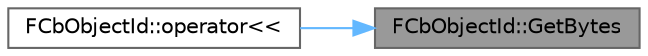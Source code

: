 digraph "FCbObjectId::GetBytes"
{
 // INTERACTIVE_SVG=YES
 // LATEX_PDF_SIZE
  bgcolor="transparent";
  edge [fontname=Helvetica,fontsize=10,labelfontname=Helvetica,labelfontsize=10];
  node [fontname=Helvetica,fontsize=10,shape=box,height=0.2,width=0.4];
  rankdir="RL";
  Node1 [id="Node000001",label="FCbObjectId::GetBytes",height=0.2,width=0.4,color="gray40", fillcolor="grey60", style="filled", fontcolor="black",tooltip="Returns a reference to the raw byte array for the ObjectId."];
  Node1 -> Node2 [id="edge1_Node000001_Node000002",dir="back",color="steelblue1",style="solid",tooltip=" "];
  Node2 [id="Node000002",label="FCbObjectId::operator\<\<",height=0.2,width=0.4,color="grey40", fillcolor="white", style="filled",URL="$db/dea/classFCbObjectId.html#ac3e461761ddc0518898ab6742dd28d78",tooltip="Convert the ObjectId to a 24-character hex string."];
}
